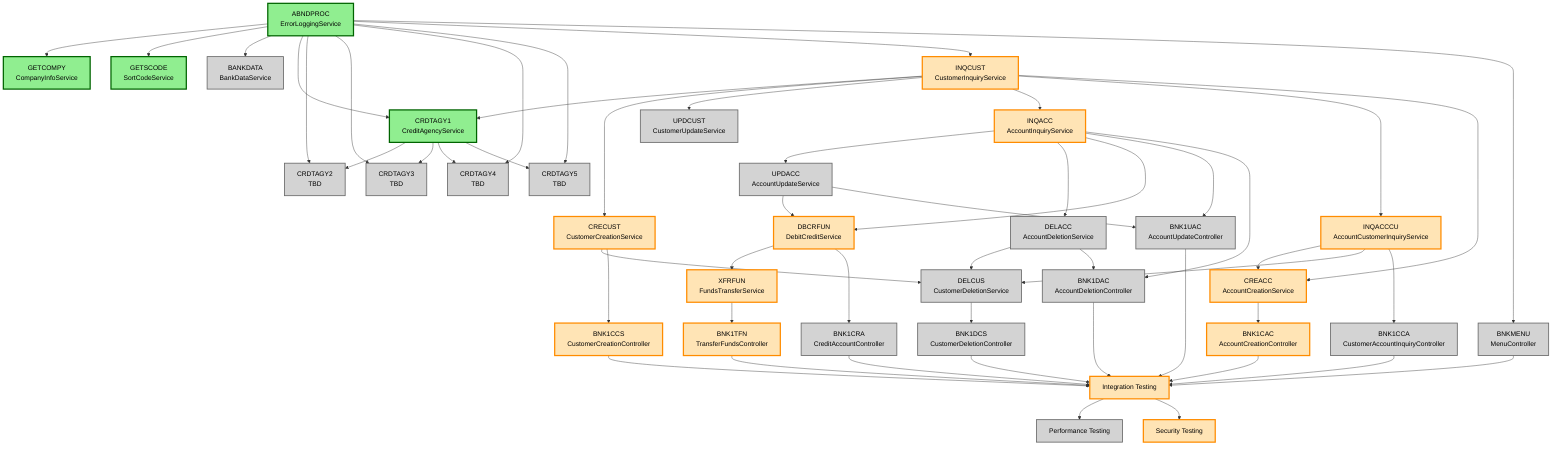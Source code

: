 graph TD
    %% Foundation Phase (Completed)
    foundation-abndproc[ABNDPROC<br/>ErrorLoggingService]:::completed
    foundation-getcompy[GETCOMPY<br/>CompanyInfoService]:::completed
    foundation-getscode[GETSCODE<br/>SortCodeService]:::completed
    foundation-bankdata[BANKDATA<br/>BankDataService]:::pending
    
    %% Credit Agency Phase
    credit-crdtagy1[CRDTAGY1<br/>CreditAgencyService]:::completed
    credit-crdtagy2[CRDTAGY2<br/>TBD]:::pending
    credit-crdtagy3[CRDTAGY3<br/>TBD]:::pending
    credit-crdtagy4[CRDTAGY4<br/>TBD]:::pending
    credit-crdtagy5[CRDTAGY5<br/>TBD]:::pending
    
    %% Customer Operations Phase
    customer-inqcust[INQCUST<br/>CustomerInquiryService]:::pending-high
    customer-crecust[CRECUST<br/>CustomerCreationService]:::pending-high
    customer-updcust[UPDCUST<br/>CustomerUpdateService]:::pending
    customer-delcus[DELCUS<br/>CustomerDeletionService]:::pending
    
    %% Account Operations Phase
    account-inqacc[INQACC<br/>AccountInquiryService]:::pending-high
    account-creacc[CREACC<br/>AccountCreationService]:::pending-high
    account-updacc[UPDACC<br/>AccountUpdateService]:::pending
    account-delacc[DELACC<br/>AccountDeletionService]:::pending
    account-inqacccu[INQACCCU<br/>AccountCustomerInquiryService]:::pending-high
    
    %% Transaction Operations Phase
    transaction-dbcrfun[DBCRFUN<br/>DebitCreditService]:::pending-high
    transaction-xfrfun[XFRFUN<br/>FundsTransferService]:::pending-high
    
    %% Screen Programs Phase
    screen-bnkmenu[BNKMENU<br/>MenuController]:::pending
    screen-bnk1ccs[BNK1CCS<br/>CustomerCreationController]:::pending-high
    screen-bnk1cac[BNK1CAC<br/>AccountCreationController]:::pending-high
    screen-bnk1uac[BNK1UAC<br/>AccountUpdateController]:::pending
    screen-bnk1dac[BNK1DAC<br/>AccountDeletionController]:::pending
    screen-bnk1dcs[BNK1DCS<br/>CustomerDeletionController]:::pending
    screen-bnk1cca[BNK1CCA<br/>CustomerAccountInquiryController]:::pending
    screen-bnk1cra[BNK1CRA<br/>CreditAccountController]:::pending
    screen-bnk1tfn[BNK1TFN<br/>TransferFundsController]:::pending-high
    
    %% Testing Phase
    testing-integration[Integration Testing]:::pending-high
    testing-performance[Performance Testing]:::pending
    testing-security[Security Testing]:::pending-high
    
    %% Foundation Dependencies
    foundation-abndproc --> foundation-getcompy
    foundation-abndproc --> foundation-getscode
    foundation-abndproc --> foundation-bankdata
    foundation-abndproc --> credit-crdtagy1
    foundation-abndproc --> credit-crdtagy2
    foundation-abndproc --> credit-crdtagy3
    foundation-abndproc --> credit-crdtagy4
    foundation-abndproc --> credit-crdtagy5
    foundation-abndproc --> customer-inqcust
    foundation-abndproc --> screen-bnkmenu
    
    %% Credit Agency Dependencies
    credit-crdtagy1 --> credit-crdtagy2
    credit-crdtagy1 --> credit-crdtagy3
    credit-crdtagy1 --> credit-crdtagy4
    credit-crdtagy1 --> credit-crdtagy5
    customer-inqcust --> credit-crdtagy1
    
    %% Customer Operations Dependencies
    customer-inqcust --> customer-crecust
    customer-inqcust --> customer-updcust
    customer-crecust --> customer-delcus
    
    %% Account Operations Dependencies - Customer First
    customer-inqcust --> account-inqacc
    customer-inqcust --> account-inqacccu
    customer-inqcust --> account-creacc
    
    %% Account Internal Dependencies
    account-inqacccu --> account-creacc
    account-inqacc --> account-updacc
    account-inqacc --> account-delacc
    account-delacc --> customer-delcus
    account-inqacccu --> customer-delcus
    
    %% Transaction Dependencies
    account-inqacc --> transaction-dbcrfun
    account-updacc --> transaction-dbcrfun
    transaction-dbcrfun --> transaction-xfrfun
    
    %% Screen Program Dependencies
    customer-crecust --> screen-bnk1ccs
    account-creacc --> screen-bnk1cac
    account-inqacc --> screen-bnk1uac
    account-updacc --> screen-bnk1uac
    account-inqacc --> screen-bnk1dac
    account-delacc --> screen-bnk1dac
    customer-delcus --> screen-bnk1dcs
    account-inqacccu --> screen-bnk1cca
    transaction-dbcrfun --> screen-bnk1cra
    transaction-xfrfun --> screen-bnk1tfn
    
    %% Testing Dependencies
    screen-bnkmenu --> testing-integration
    screen-bnk1ccs --> testing-integration
    screen-bnk1cac --> testing-integration
    screen-bnk1uac --> testing-integration
    screen-bnk1dac --> testing-integration
    screen-bnk1dcs --> testing-integration
    screen-bnk1cca --> testing-integration
    screen-bnk1cra --> testing-integration
    screen-bnk1tfn --> testing-integration
    
    testing-integration --> testing-performance
    testing-integration --> testing-security
    
    %% Style Classes
    classDef completed fill:#90EE90,stroke:#006400,stroke-width:3px,color:#000
    classDef pending fill:#D3D3D3,stroke:#696969,stroke-width:2px,color:#000
    classDef pending-high fill:#FFE4B5,stroke:#FF8C00,stroke-width:3px,color:#000